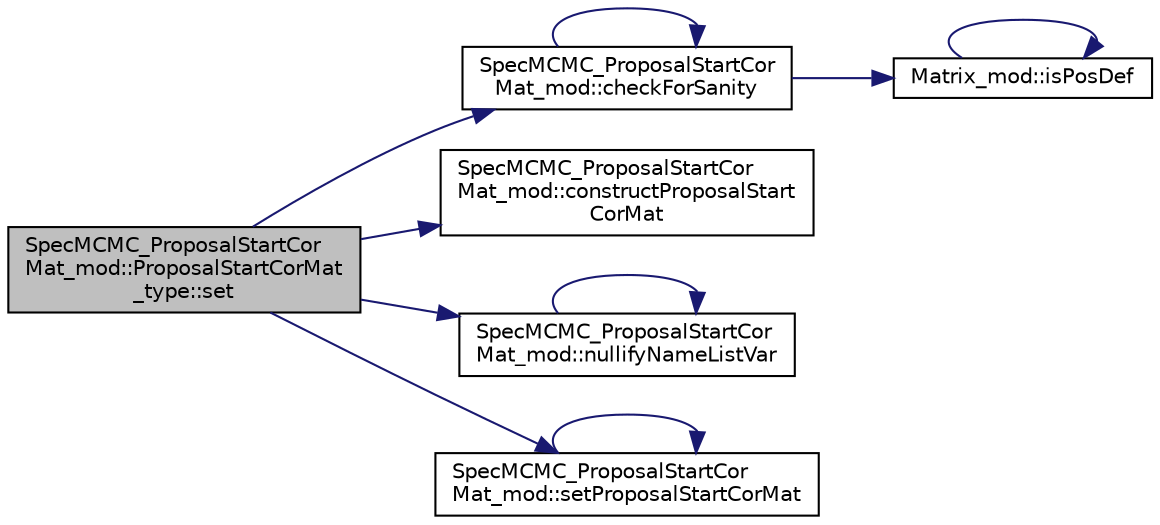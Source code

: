 digraph "SpecMCMC_ProposalStartCorMat_mod::ProposalStartCorMat_type::set"
{
 // LATEX_PDF_SIZE
  edge [fontname="Helvetica",fontsize="10",labelfontname="Helvetica",labelfontsize="10"];
  node [fontname="Helvetica",fontsize="10",shape=record];
  rankdir="LR";
  Node1 [label="SpecMCMC_ProposalStartCor\lMat_mod::ProposalStartCorMat\l_type::set",height=0.2,width=0.4,color="black", fillcolor="grey75", style="filled", fontcolor="black",tooltip=" "];
  Node1 -> Node2 [color="midnightblue",fontsize="10",style="solid",fontname="Helvetica"];
  Node2 [label="SpecMCMC_ProposalStartCor\lMat_mod::checkForSanity",height=0.2,width=0.4,color="black", fillcolor="white", style="filled",URL="$namespaceSpecMCMC__ProposalStartCorMat__mod.html#adc8cb980cf82577875c9900956772238",tooltip=" "];
  Node2 -> Node2 [color="midnightblue",fontsize="10",style="solid",fontname="Helvetica"];
  Node2 -> Node3 [color="midnightblue",fontsize="10",style="solid",fontname="Helvetica"];
  Node3 [label="Matrix_mod::isPosDef",height=0.2,width=0.4,color="black", fillcolor="white", style="filled",URL="$namespaceMatrix__mod.html#abe639c9192bfff252cad932b2d2fe4aa",tooltip="Return .false. value for isPosDef, if the Cholesky decomposition of the input matrix fails (i...."];
  Node3 -> Node3 [color="midnightblue",fontsize="10",style="solid",fontname="Helvetica"];
  Node1 -> Node4 [color="midnightblue",fontsize="10",style="solid",fontname="Helvetica"];
  Node4 [label="SpecMCMC_ProposalStartCor\lMat_mod::constructProposalStart\lCorMat",height=0.2,width=0.4,color="black", fillcolor="white", style="filled",URL="$namespaceSpecMCMC__ProposalStartCorMat__mod.html#a8d63d7d1f963e81be12183e2343281af",tooltip=" "];
  Node1 -> Node5 [color="midnightblue",fontsize="10",style="solid",fontname="Helvetica"];
  Node5 [label="SpecMCMC_ProposalStartCor\lMat_mod::nullifyNameListVar",height=0.2,width=0.4,color="black", fillcolor="white", style="filled",URL="$namespaceSpecMCMC__ProposalStartCorMat__mod.html#a3cef0dd90c91c0bd1f27f16491df72bc",tooltip=" "];
  Node5 -> Node5 [color="midnightblue",fontsize="10",style="solid",fontname="Helvetica"];
  Node1 -> Node6 [color="midnightblue",fontsize="10",style="solid",fontname="Helvetica"];
  Node6 [label="SpecMCMC_ProposalStartCor\lMat_mod::setProposalStartCorMat",height=0.2,width=0.4,color="black", fillcolor="white", style="filled",URL="$namespaceSpecMCMC__ProposalStartCorMat__mod.html#a12991799201db6f621f4ca4e90e2e237",tooltip=" "];
  Node6 -> Node6 [color="midnightblue",fontsize="10",style="solid",fontname="Helvetica"];
}
